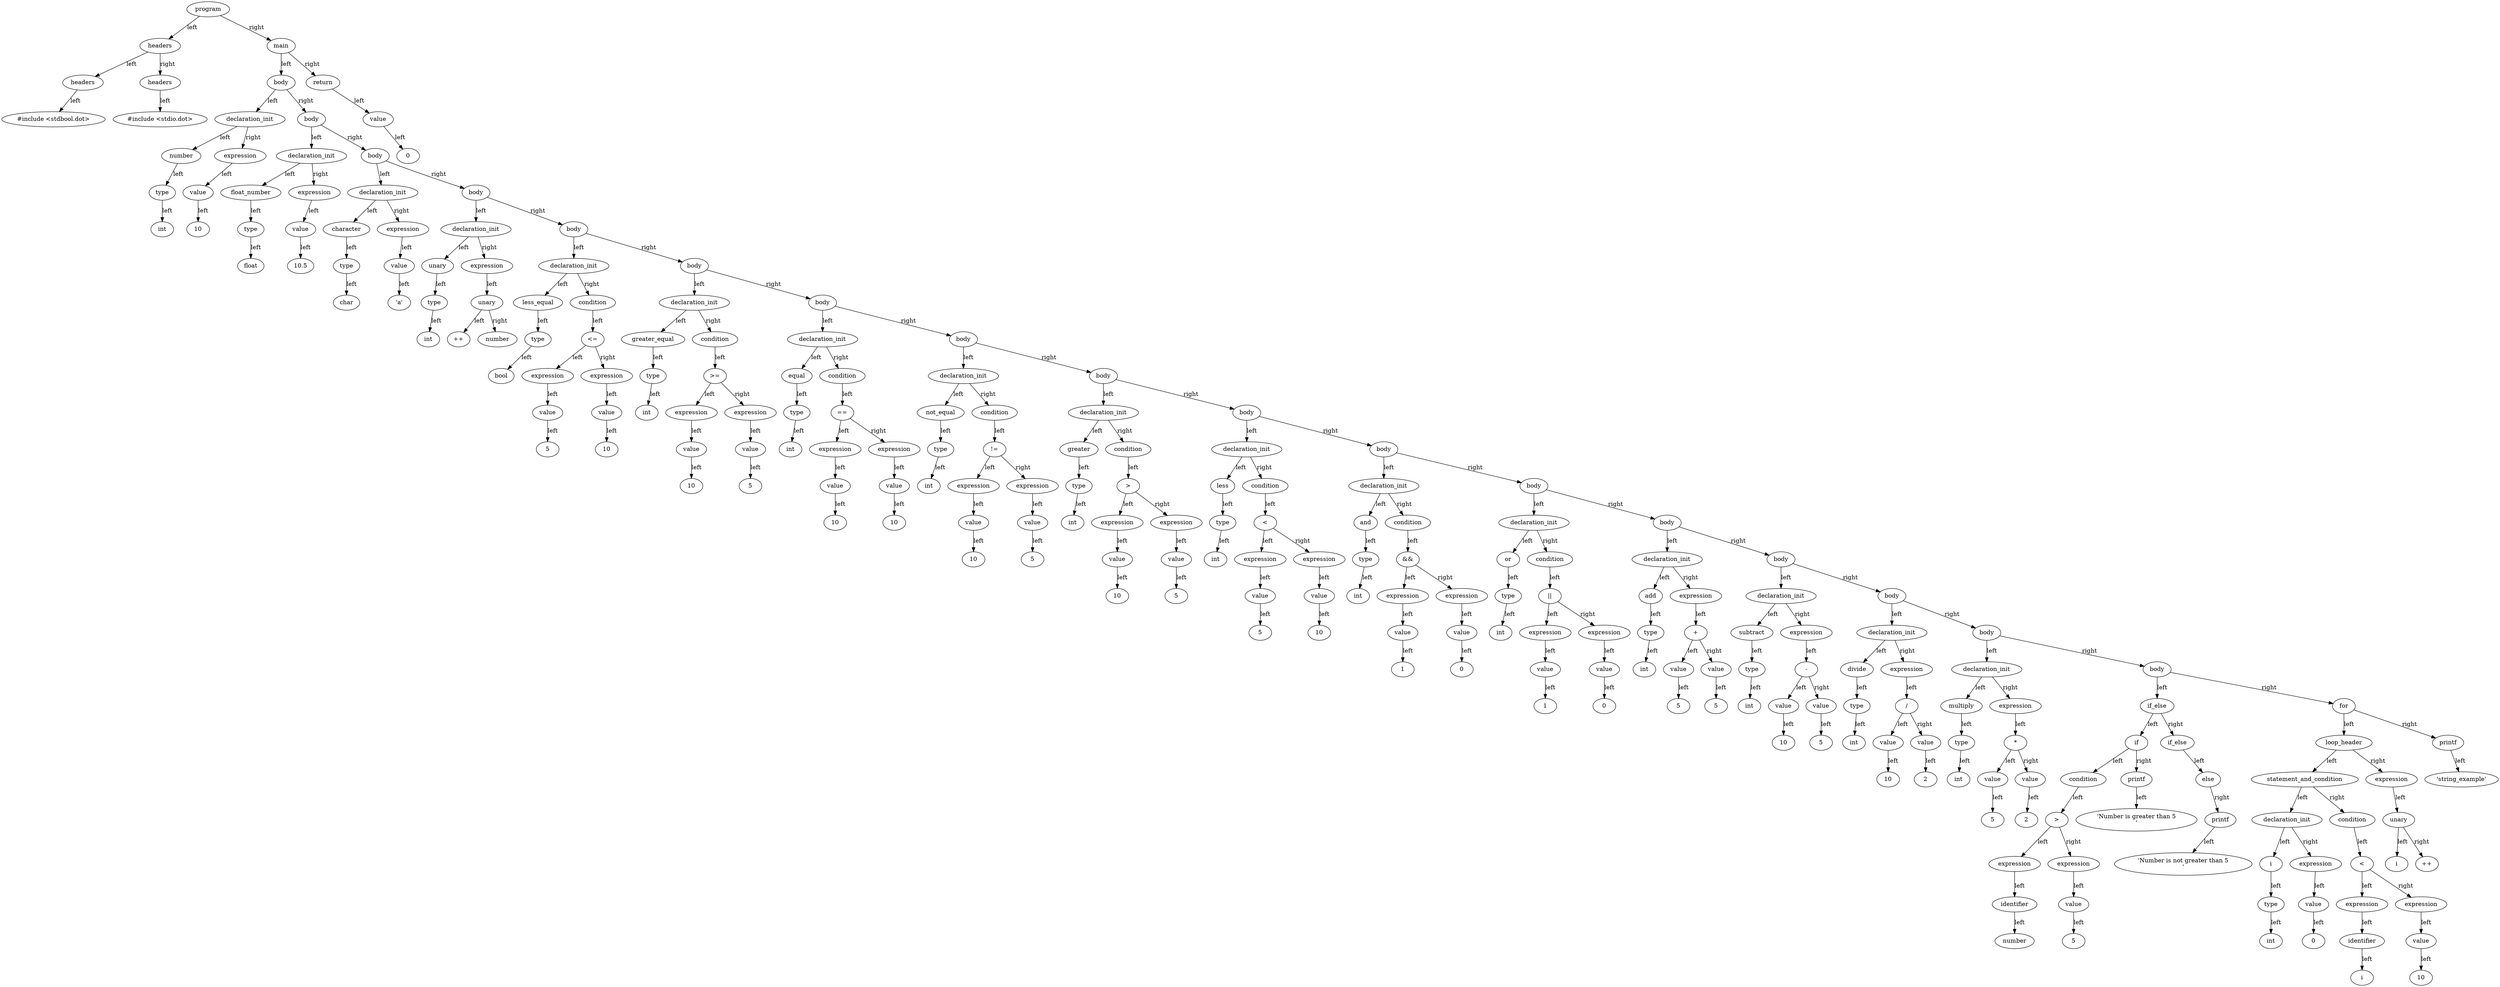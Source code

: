 digraph G {
"0000019F3F6D8E00" [label="program"];
"0000019F3F6D8E00" [label="program"];
"0000019F3F6D8E00" -> "0000019F3F6CE320" [label="left"];
"0000019F3F6CE320" [label="headers"];
"0000019F3F6CE320" [label="headers"];
"0000019F3F6CE320" -> "0000019F3F6CE2E0" [label="left"];
"0000019F3F6CE2E0" [label="headers"];
"0000019F3F6CE2E0" [label="headers"];
"0000019F3F6CE2E0" -> "0000019F3F6CE4A0" [label="left"];
"0000019F3F6CE4A0" [label="#include <stdbool.dot>"];
"0000019F3F6CE4A0" [label="#include <stdbool.dot>"];
"0000019F3F6CE320" -> "0000019F3F6CE3C0" [label="right"];
"0000019F3F6CE3C0" [label="headers"];
"0000019F3F6CE3C0" [label="headers"];
"0000019F3F6CE3C0" -> "0000019F3F6CE460" [label="left"];
"0000019F3F6CE460" [label="#include <stdio.dot>"];
"0000019F3F6CE460" [label="#include <stdio.dot>"];
"0000019F3F6D8E00" -> "0000019F3F6CE340" [label="right"];
"0000019F3F6CE340" [label="main"];
"0000019F3F6CE340" [label="main"];
"0000019F3F6CE340" -> "0000019F3F6D8900" [label="left"];
"0000019F3F6D8900" [label="body"];
"0000019F3F6D8900" [label="body"];
"0000019F3F6D8900" -> "0000019F3F6CE200" [label="left"];
"0000019F3F6CE200" [label="declaration_init"];
"0000019F3F6CE200" [label="declaration_init"];
"0000019F3F6CE200" -> "0000019F3F6CE1E0" [label="left"];
"0000019F3F6CE1E0" [label="number"];
"0000019F3F6CE1E0" [label="number"];
"0000019F3F6CE1E0" -> "0000019F3F6CE120" [label="left"];
"0000019F3F6CE120" [label="type"];
"0000019F3F6CE120" [label="type"];
"0000019F3F6CE120" -> "0000019F3F6CE400" [label="left"];
"0000019F3F6CE400" [label="int"];
"0000019F3F6CE400" [label="int"];
"0000019F3F6CE200" -> "0000019F3F6CE1A0" [label="right"];
"0000019F3F6CE1A0" [label="expression"];
"0000019F3F6CE1A0" [label="expression"];
"0000019F3F6CE1A0" -> "0000019F3F6CE160" [label="left"];
"0000019F3F6CE160" [label="value"];
"0000019F3F6CE160" [label="value"];
"0000019F3F6CE160" -> "0000019F3F6CE140" [label="left"];
"0000019F3F6CE140" [label="10"];
"0000019F3F6CE140" [label="10"];
"0000019F3F6D8900" -> "0000019F3F6D8820" [label="right"];
"0000019F3F6D8820" [label="body"];
"0000019F3F6D8820" [label="body"];
"0000019F3F6D8820" -> "0000019F3F6D5E00" [label="left"];
"0000019F3F6D5E00" [label="declaration_init"];
"0000019F3F6D5E00" [label="declaration_init"];
"0000019F3F6D5E00" -> "0000019F3F6D5940" [label="left"];
"0000019F3F6D5940" [label="float_number"];
"0000019F3F6D5940" [label="float_number"];
"0000019F3F6D5940" -> "0000019F3F6D5B80" [label="left"];
"0000019F3F6D5B80" [label="type"];
"0000019F3F6D5B80" [label="type"];
"0000019F3F6D5B80" -> "0000019F3F6CE280" [label="left"];
"0000019F3F6CE280" [label="float"];
"0000019F3F6CE280" [label="float"];
"0000019F3F6D5E00" -> "0000019F3F6D5DC0" [label="right"];
"0000019F3F6D5DC0" [label="expression"];
"0000019F3F6D5DC0" [label="expression"];
"0000019F3F6D5DC0" -> "0000019F3F6D5BC0" [label="left"];
"0000019F3F6D5BC0" [label="value"];
"0000019F3F6D5BC0" [label="value"];
"0000019F3F6D5BC0" -> "0000019F3F6D5BA0" [label="left"];
"0000019F3F6D5BA0" [label="10.5"];
"0000019F3F6D5BA0" [label="10.5"];
"0000019F3F6D8820" -> "0000019F3F6D8800" [label="right"];
"0000019F3F6D8800" [label="body"];
"0000019F3F6D8800" [label="body"];
"0000019F3F6D8800" -> "0000019F3F6D5D60" [label="left"];
"0000019F3F6D5D60" [label="declaration_init"];
"0000019F3F6D5D60" [label="declaration_init"];
"0000019F3F6D5D60" -> "0000019F3F6D5E80" [label="left"];
"0000019F3F6D5E80" [label="character"];
"0000019F3F6D5E80" [label="character"];
"0000019F3F6D5E80" -> "0000019F3F6D5A80" [label="left"];
"0000019F3F6D5A80" [label="type"];
"0000019F3F6D5A80" [label="type"];
"0000019F3F6D5A80" -> "0000019F3F6D5B40" [label="left"];
"0000019F3F6D5B40" [label="char"];
"0000019F3F6D5B40" [label="char"];
"0000019F3F6D5D60" -> "0000019F3F6D5A60" [label="right"];
"0000019F3F6D5A60" [label="expression"];
"0000019F3F6D5A60" [label="expression"];
"0000019F3F6D5A60" -> "0000019F3F6D5FA0" [label="left"];
"0000019F3F6D5FA0" [label="value"];
"0000019F3F6D5FA0" [label="value"];
"0000019F3F6D5FA0" -> "0000019F3F6D6000" [label="left"];
"0000019F3F6D6000" [label="'a'"];
"0000019F3F6D6000" [label="'a'"];
"0000019F3F6D8800" -> "0000019F3F6D87C0" [label="right"];
"0000019F3F6D87C0" [label="body"];
"0000019F3F6D87C0" [label="body"];
"0000019F3F6D87C0" -> "0000019F3F6D5D00" [label="left"];
"0000019F3F6D5D00" [label="declaration_init"];
"0000019F3F6D5D00" [label="declaration_init"];
"0000019F3F6D5D00" -> "0000019F3F6D59A0" [label="left"];
"0000019F3F6D59A0" [label="unary"];
"0000019F3F6D59A0" [label="unary"];
"0000019F3F6D59A0" -> "0000019F3F6D6020" [label="left"];
"0000019F3F6D6020" [label="type"];
"0000019F3F6D6020" [label="type"];
"0000019F3F6D6020" -> "0000019F3F6D5F60" [label="left"];
"0000019F3F6D5F60" [label="int"];
"0000019F3F6D5F60" [label="int"];
"0000019F3F6D5D00" -> "0000019F3F6D6040" [label="right"];
"0000019F3F6D6040" [label="expression"];
"0000019F3F6D6040" [label="expression"];
"0000019F3F6D6040" -> "0000019F3F6D5E20" [label="left"];
"0000019F3F6D5E20" [label="unary"];
"0000019F3F6D5E20" [label="unary"];
"0000019F3F6D5E20" -> "0000019F3F6D5AC0" [label="left"];
"0000019F3F6D5AC0" [label="++"];
"0000019F3F6D5AC0" [label="++"];
"0000019F3F6D5E20" -> "0000019F3F6D5A40" [label="right"];
"0000019F3F6D5A40" [label="number"];
"0000019F3F6D5A40" [label="number"];
"0000019F3F6D87C0" -> "0000019F3F6D87A0" [label="right"];
"0000019F3F6D87A0" [label="body"];
"0000019F3F6D87A0" [label="body"];
"0000019F3F6D87A0" -> "0000019F3F6D5DA0" [label="left"];
"0000019F3F6D5DA0" [label="declaration_init"];
"0000019F3F6D5DA0" [label="declaration_init"];
"0000019F3F6D5DA0" -> "0000019F3F6D5E40" [label="left"];
"0000019F3F6D5E40" [label="less_equal"];
"0000019F3F6D5E40" [label="less_equal"];
"0000019F3F6D5E40" -> "0000019F3F6D5F40" [label="left"];
"0000019F3F6D5F40" [label="type"];
"0000019F3F6D5F40" [label="type"];
"0000019F3F6D5F40" -> "0000019F3F6D5D20" [label="left"];
"0000019F3F6D5D20" [label="bool"];
"0000019F3F6D5D20" [label="bool"];
"0000019F3F6D5DA0" -> "0000019F3F6D6080" [label="right"];
"0000019F3F6D6080" [label="condition"];
"0000019F3F6D6080" [label="condition"];
"0000019F3F6D6080" -> "0000019F3F6D5BE0" [label="left"];
"0000019F3F6D5BE0" [label="<="];
"0000019F3F6D5BE0" [label="<="];
"0000019F3F6D5BE0" -> "0000019F3F6D5D40" [label="left"];
"0000019F3F6D5D40" [label="expression"];
"0000019F3F6D5D40" [label="expression"];
"0000019F3F6D5D40" -> "0000019F3F6D5EA0" [label="left"];
"0000019F3F6D5EA0" [label="value"];
"0000019F3F6D5EA0" [label="value"];
"0000019F3F6D5EA0" -> "0000019F3F6D5B60" [label="left"];
"0000019F3F6D5B60" [label="5"];
"0000019F3F6D5B60" [label="5"];
"0000019F3F6D5BE0" -> "0000019F3F6D5D80" [label="right"];
"0000019F3F6D5D80" [label="expression"];
"0000019F3F6D5D80" [label="expression"];
"0000019F3F6D5D80" -> "0000019F3F6D59E0" [label="left"];
"0000019F3F6D59E0" [label="value"];
"0000019F3F6D59E0" [label="value"];
"0000019F3F6D59E0" -> "0000019F3F6D5C60" [label="left"];
"0000019F3F6D5C60" [label="10"];
"0000019F3F6D5C60" [label="10"];
"0000019F3F6D87A0" -> "0000019F3F6D86C0" [label="right"];
"0000019F3F6D86C0" [label="body"];
"0000019F3F6D86C0" [label="body"];
"0000019F3F6D86C0" -> "0000019F3F6D67A0" [label="left"];
"0000019F3F6D67A0" [label="declaration_init"];
"0000019F3F6D67A0" [label="declaration_init"];
"0000019F3F6D67A0" -> "0000019F3F6D6A00" [label="left"];
"0000019F3F6D6A00" [label="greater_equal"];
"0000019F3F6D6A00" [label="greater_equal"];
"0000019F3F6D6A00" -> "0000019F3F6D5F00" [label="left"];
"0000019F3F6D5F00" [label="type"];
"0000019F3F6D5F00" [label="type"];
"0000019F3F6D5F00" -> "0000019F3F6D60A0" [label="left"];
"0000019F3F6D60A0" [label="int"];
"0000019F3F6D60A0" [label="int"];
"0000019F3F6D67A0" -> "0000019F3F6D68A0" [label="right"];
"0000019F3F6D68A0" [label="condition"];
"0000019F3F6D68A0" [label="condition"];
"0000019F3F6D68A0" -> "0000019F3F6D6740" [label="left"];
"0000019F3F6D6740" [label=">="];
"0000019F3F6D6740" [label=">="];
"0000019F3F6D6740" -> "0000019F3F6D5A00" [label="left"];
"0000019F3F6D5A00" [label="expression"];
"0000019F3F6D5A00" [label="expression"];
"0000019F3F6D5A00" -> "0000019F3F6D5C80" [label="left"];
"0000019F3F6D5C80" [label="value"];
"0000019F3F6D5C80" [label="value"];
"0000019F3F6D5C80" -> "0000019F3F6D5980" [label="left"];
"0000019F3F6D5980" [label="10"];
"0000019F3F6D5980" [label="10"];
"0000019F3F6D6740" -> "0000019F3F6D6900" [label="right"];
"0000019F3F6D6900" [label="expression"];
"0000019F3F6D6900" [label="expression"];
"0000019F3F6D6900" -> "0000019F3F6D5A20" [label="left"];
"0000019F3F6D5A20" [label="value"];
"0000019F3F6D5A20" [label="value"];
"0000019F3F6D5A20" -> "0000019F3F6D5CC0" [label="left"];
"0000019F3F6D5CC0" [label="5"];
"0000019F3F6D5CC0" [label="5"];
"0000019F3F6D86C0" -> "0000019F3F6D86A0" [label="right"];
"0000019F3F6D86A0" [label="body"];
"0000019F3F6D86A0" [label="body"];
"0000019F3F6D86A0" -> "0000019F3F6D6940" [label="left"];
"0000019F3F6D6940" [label="declaration_init"];
"0000019F3F6D6940" [label="declaration_init"];
"0000019F3F6D6940" -> "0000019F3F6D6A60" [label="left"];
"0000019F3F6D6A60" [label="equal"];
"0000019F3F6D6A60" [label="equal"];
"0000019F3F6D6A60" -> "0000019F3F6D6760" [label="left"];
"0000019F3F6D6760" [label="type"];
"0000019F3F6D6760" [label="type"];
"0000019F3F6D6760" -> "0000019F3F6D69C0" [label="left"];
"0000019F3F6D69C0" [label="int"];
"0000019F3F6D69C0" [label="int"];
"0000019F3F6D6940" -> "0000019F3F6D6640" [label="right"];
"0000019F3F6D6640" [label="condition"];
"0000019F3F6D6640" [label="condition"];
"0000019F3F6D6640" -> "0000019F3F6D6B80" [label="left"];
"0000019F3F6D6B80" [label="=="];
"0000019F3F6D6B80" [label="=="];
"0000019F3F6D6B80" -> "0000019F3F6D6680" [label="left"];
"0000019F3F6D6680" [label="expression"];
"0000019F3F6D6680" [label="expression"];
"0000019F3F6D6680" -> "0000019F3F6D6AE0" [label="left"];
"0000019F3F6D6AE0" [label="value"];
"0000019F3F6D6AE0" [label="value"];
"0000019F3F6D6AE0" -> "0000019F3F6D6920" [label="left"];
"0000019F3F6D6920" [label="10"];
"0000019F3F6D6920" [label="10"];
"0000019F3F6D6B80" -> "0000019F3F6D6BE0" [label="right"];
"0000019F3F6D6BE0" [label="expression"];
"0000019F3F6D6BE0" [label="expression"];
"0000019F3F6D6BE0" -> "0000019F3F6D6660" [label="left"];
"0000019F3F6D6660" [label="value"];
"0000019F3F6D6660" [label="value"];
"0000019F3F6D6660" -> "0000019F3F6D6700" [label="left"];
"0000019F3F6D6700" [label="10"];
"0000019F3F6D6700" [label="10"];
"0000019F3F6D86A0" -> "0000019F3F6D8680" [label="right"];
"0000019F3F6D8680" [label="body"];
"0000019F3F6D8680" [label="body"];
"0000019F3F6D8680" -> "0000019F3F6D6540" [label="left"];
"0000019F3F6D6540" [label="declaration_init"];
"0000019F3F6D6540" [label="declaration_init"];
"0000019F3F6D6540" -> "0000019F3F6D6980" [label="left"];
"0000019F3F6D6980" [label="not_equal"];
"0000019F3F6D6980" [label="not_equal"];
"0000019F3F6D6980" -> "0000019F3F6D6C00" [label="left"];
"0000019F3F6D6C00" [label="type"];
"0000019F3F6D6C00" [label="type"];
"0000019F3F6D6C00" -> "0000019F3F6D6B40" [label="left"];
"0000019F3F6D6B40" [label="int"];
"0000019F3F6D6B40" [label="int"];
"0000019F3F6D6540" -> "0000019F3F6D66E0" [label="right"];
"0000019F3F6D66E0" [label="condition"];
"0000019F3F6D66E0" [label="condition"];
"0000019F3F6D66E0" -> "0000019F3F6D6860" [label="left"];
"0000019F3F6D6860" [label="!="];
"0000019F3F6D6860" [label="!="];
"0000019F3F6D6860" -> "0000019F3F6D69E0" [label="left"];
"0000019F3F6D69E0" [label="expression"];
"0000019F3F6D69E0" [label="expression"];
"0000019F3F6D69E0" -> "0000019F3F6D66C0" [label="left"];
"0000019F3F6D66C0" [label="value"];
"0000019F3F6D66C0" [label="value"];
"0000019F3F6D66C0" -> "0000019F3F6D6620" [label="left"];
"0000019F3F6D6620" [label="10"];
"0000019F3F6D6620" [label="10"];
"0000019F3F6D6860" -> "0000019F3F6D68C0" [label="right"];
"0000019F3F6D68C0" [label="expression"];
"0000019F3F6D68C0" [label="expression"];
"0000019F3F6D68C0" -> "0000019F3F6D6580" [label="left"];
"0000019F3F6D6580" [label="value"];
"0000019F3F6D6580" [label="value"];
"0000019F3F6D6580" -> "0000019F3F6D6B60" [label="left"];
"0000019F3F6D6B60" [label="5"];
"0000019F3F6D6B60" [label="5"];
"0000019F3F6D8680" -> "0000019F3F6D8180" [label="right"];
"0000019F3F6D8180" [label="body"];
"0000019F3F6D8180" [label="body"];
"0000019F3F6D8180" -> "0000019F3F6D7110" [label="left"];
"0000019F3F6D7110" [label="declaration_init"];
"0000019F3F6D7110" [label="declaration_init"];
"0000019F3F6D7110" -> "0000019F3F6D69A0" [label="left"];
"0000019F3F6D69A0" [label="greater"];
"0000019F3F6D69A0" [label="greater"];
"0000019F3F6D69A0" -> "0000019F3F6D6720" [label="left"];
"0000019F3F6D6720" [label="type"];
"0000019F3F6D6720" [label="type"];
"0000019F3F6D6720" -> "0000019F3F6D6C20" [label="left"];
"0000019F3F6D6C20" [label="int"];
"0000019F3F6D6C20" [label="int"];
"0000019F3F6D7110" -> "0000019F3F6D6840" [label="right"];
"0000019F3F6D6840" [label="condition"];
"0000019F3F6D6840" [label="condition"];
"0000019F3F6D6840" -> "0000019F3F6D6B20" [label="left"];
"0000019F3F6D6B20" [label=">"];
"0000019F3F6D6B20" [label=">"];
"0000019F3F6D6B20" -> "0000019F3F6D6800" [label="left"];
"0000019F3F6D6800" [label="expression"];
"0000019F3F6D6800" [label="expression"];
"0000019F3F6D6800" -> "0000019F3F6D6AC0" [label="left"];
"0000019F3F6D6AC0" [label="value"];
"0000019F3F6D6AC0" [label="value"];
"0000019F3F6D6AC0" -> "0000019F3F6D6780" [label="left"];
"0000019F3F6D6780" [label="10"];
"0000019F3F6D6780" [label="10"];
"0000019F3F6D6B20" -> "0000019F3F6D6AA0" [label="right"];
"0000019F3F6D6AA0" [label="expression"];
"0000019F3F6D6AA0" [label="expression"];
"0000019F3F6D6AA0" -> "0000019F3F6D6CC0" [label="left"];
"0000019F3F6D6CC0" [label="value"];
"0000019F3F6D6CC0" [label="value"];
"0000019F3F6D6CC0" -> "0000019F3F6D6820" [label="left"];
"0000019F3F6D6820" [label="5"];
"0000019F3F6D6820" [label="5"];
"0000019F3F6D8180" -> "0000019F3F6D8640" [label="right"];
"0000019F3F6D8640" [label="body"];
"0000019F3F6D8640" [label="body"];
"0000019F3F6D8640" -> "0000019F3F6D7070" [label="left"];
"0000019F3F6D7070" [label="declaration_init"];
"0000019F3F6D7070" [label="declaration_init"];
"0000019F3F6D7070" -> "0000019F3F6D6E90" [label="left"];
"0000019F3F6D6E90" [label="less"];
"0000019F3F6D6E90" [label="less"];
"0000019F3F6D6E90" -> "0000019F3F6D6E70" [label="left"];
"0000019F3F6D6E70" [label="type"];
"0000019F3F6D6E70" [label="type"];
"0000019F3F6D6E70" -> "0000019F3F6D7430" [label="left"];
"0000019F3F6D7430" [label="int"];
"0000019F3F6D7430" [label="int"];
"0000019F3F6D7070" -> "0000019F3F6D7450" [label="right"];
"0000019F3F6D7450" [label="condition"];
"0000019F3F6D7450" [label="condition"];
"0000019F3F6D7450" -> "0000019F3F6D7010" [label="left"];
"0000019F3F6D7010" [label="<"];
"0000019F3F6D7010" [label="<"];
"0000019F3F6D7010" -> "0000019F3F6D7290" [label="left"];
"0000019F3F6D7290" [label="expression"];
"0000019F3F6D7290" [label="expression"];
"0000019F3F6D7290" -> "0000019F3F6D7410" [label="left"];
"0000019F3F6D7410" [label="value"];
"0000019F3F6D7410" [label="value"];
"0000019F3F6D7410" -> "0000019F3F6D70F0" [label="left"];
"0000019F3F6D70F0" [label="5"];
"0000019F3F6D70F0" [label="5"];
"0000019F3F6D7010" -> "0000019F3F6D72D0" [label="right"];
"0000019F3F6D72D0" [label="expression"];
"0000019F3F6D72D0" [label="expression"];
"0000019F3F6D72D0" -> "0000019F3F6D72B0" [label="left"];
"0000019F3F6D72B0" [label="value"];
"0000019F3F6D72B0" [label="value"];
"0000019F3F6D72B0" -> "0000019F3F6D6FF0" [label="left"];
"0000019F3F6D6FF0" [label="10"];
"0000019F3F6D6FF0" [label="10"];
"0000019F3F6D8640" -> "0000019F3F6D8620" [label="right"];
"0000019F3F6D8620" [label="body"];
"0000019F3F6D8620" [label="body"];
"0000019F3F6D8620" -> "0000019F3F6D7090" [label="left"];
"0000019F3F6D7090" [label="declaration_init"];
"0000019F3F6D7090" [label="declaration_init"];
"0000019F3F6D7090" -> "0000019F3F6D7210" [label="left"];
"0000019F3F6D7210" [label="and"];
"0000019F3F6D7210" [label="and"];
"0000019F3F6D7210" -> "0000019F3F6D6EB0" [label="left"];
"0000019F3F6D6EB0" [label="type"];
"0000019F3F6D6EB0" [label="type"];
"0000019F3F6D6EB0" -> "0000019F3F6D6E30" [label="left"];
"0000019F3F6D6E30" [label="int"];
"0000019F3F6D6E30" [label="int"];
"0000019F3F6D7090" -> "0000019F3F6D7350" [label="right"];
"0000019F3F6D7350" [label="condition"];
"0000019F3F6D7350" [label="condition"];
"0000019F3F6D7350" -> "0000019F3F6D7030" [label="left"];
"0000019F3F6D7030" [label="&&"];
"0000019F3F6D7030" [label="&&"];
"0000019F3F6D7030" -> "0000019F3F6D7310" [label="left"];
"0000019F3F6D7310" [label="expression"];
"0000019F3F6D7310" [label="expression"];
"0000019F3F6D7310" -> "0000019F3F6D6DB0" [label="left"];
"0000019F3F6D6DB0" [label="value"];
"0000019F3F6D6DB0" [label="value"];
"0000019F3F6D6DB0" -> "0000019F3F6D6E50" [label="left"];
"0000019F3F6D6E50" [label="1"];
"0000019F3F6D6E50" [label="1"];
"0000019F3F6D7030" -> "0000019F3F6D6DD0" [label="right"];
"0000019F3F6D6DD0" [label="expression"];
"0000019F3F6D6DD0" [label="expression"];
"0000019F3F6D6DD0" -> "0000019F3F6D6F10" [label="left"];
"0000019F3F6D6F10" [label="value"];
"0000019F3F6D6F10" [label="value"];
"0000019F3F6D6F10" -> "0000019F3F6D74B0" [label="left"];
"0000019F3F6D74B0" [label="0"];
"0000019F3F6D74B0" [label="0"];
"0000019F3F6D8620" -> "0000019F3F6D85C0" [label="right"];
"0000019F3F6D85C0" [label="body"];
"0000019F3F6D85C0" [label="body"];
"0000019F3F6D85C0" -> "0000019F3F6D6F70" [label="left"];
"0000019F3F6D6F70" [label="declaration_init"];
"0000019F3F6D6F70" [label="declaration_init"];
"0000019F3F6D6F70" -> "0000019F3F6D70D0" [label="left"];
"0000019F3F6D70D0" [label="or"];
"0000019F3F6D70D0" [label="or"];
"0000019F3F6D70D0" -> "0000019F3F6D6D50" [label="left"];
"0000019F3F6D6D50" [label="type"];
"0000019F3F6D6D50" [label="type"];
"0000019F3F6D6D50" -> "0000019F3F6D7190" [label="left"];
"0000019F3F6D7190" [label="int"];
"0000019F3F6D7190" [label="int"];
"0000019F3F6D6F70" -> "0000019F3F6D7050" [label="right"];
"0000019F3F6D7050" [label="condition"];
"0000019F3F6D7050" [label="condition"];
"0000019F3F6D7050" -> "0000019F3F6D6F50" [label="left"];
"0000019F3F6D6F50" [label="||"];
"0000019F3F6D6F50" [label="||"];
"0000019F3F6D6F50" -> "0000019F3F6D7270" [label="left"];
"0000019F3F6D7270" [label="expression"];
"0000019F3F6D7270" [label="expression"];
"0000019F3F6D7270" -> "0000019F3F6D7150" [label="left"];
"0000019F3F6D7150" [label="value"];
"0000019F3F6D7150" [label="value"];
"0000019F3F6D7150" -> "0000019F3F6D6F30" [label="left"];
"0000019F3F6D6F30" [label="1"];
"0000019F3F6D6F30" [label="1"];
"0000019F3F6D6F50" -> "0000019F3F6D6EF0" [label="right"];
"0000019F3F6D6EF0" [label="expression"];
"0000019F3F6D6EF0" [label="expression"];
"0000019F3F6D6EF0" -> "0000019F3F6D6DF0" [label="left"];
"0000019F3F6D6DF0" [label="value"];
"0000019F3F6D6DF0" [label="value"];
"0000019F3F6D6DF0" -> "0000019F3F6D7170" [label="left"];
"0000019F3F6D7170" [label="0"];
"0000019F3F6D7170" [label="0"];
"0000019F3F6D85C0" -> "0000019F3F6D85A0" [label="right"];
"0000019F3F6D85A0" [label="body"];
"0000019F3F6D85A0" [label="body"];
"0000019F3F6D85A0" -> "0000019F3F6D7B50" [label="left"];
"0000019F3F6D7B50" [label="declaration_init"];
"0000019F3F6D7B50" [label="declaration_init"];
"0000019F3F6D7B50" -> "0000019F3F6D7FB0" [label="left"];
"0000019F3F6D7FB0" [label="add"];
"0000019F3F6D7FB0" [label="add"];
"0000019F3F6D7FB0" -> "0000019F3F6D73F0" [label="left"];
"0000019F3F6D73F0" [label="type"];
"0000019F3F6D73F0" [label="type"];
"0000019F3F6D73F0" -> "0000019F3F6D6E10" [label="left"];
"0000019F3F6D6E10" [label="int"];
"0000019F3F6D6E10" [label="int"];
"0000019F3F6D7B50" -> "0000019F3F6D7DD0" [label="right"];
"0000019F3F6D7DD0" [label="expression"];
"0000019F3F6D7DD0" [label="expression"];
"0000019F3F6D7DD0" -> "0000019F3F6D73D0" [label="left"];
"0000019F3F6D73D0" [label="+"];
"0000019F3F6D73D0" [label="+"];
"0000019F3F6D73D0" -> "0000019F3F6D71D0" [label="left"];
"0000019F3F6D71D0" [label="value"];
"0000019F3F6D71D0" [label="value"];
"0000019F3F6D71D0" -> "0000019F3F6D6FB0" [label="left"];
"0000019F3F6D6FB0" [label="5"];
"0000019F3F6D6FB0" [label="5"];
"0000019F3F6D73D0" -> "0000019F3F6D73B0" [label="right"];
"0000019F3F6D73B0" [label="value"];
"0000019F3F6D73B0" [label="value"];
"0000019F3F6D73B0" -> "0000019F3F6D71F0" [label="left"];
"0000019F3F6D71F0" [label="5"];
"0000019F3F6D71F0" [label="5"];
"0000019F3F6D85A0" -> "0000019F3F6D8580" [label="right"];
"0000019F3F6D8580" [label="body"];
"0000019F3F6D8580" [label="body"];
"0000019F3F6D8580" -> "0000019F3F6D7F30" [label="left"];
"0000019F3F6D7F30" [label="declaration_init"];
"0000019F3F6D7F30" [label="declaration_init"];
"0000019F3F6D7F30" -> "0000019F3F6D80B0" [label="left"];
"0000019F3F6D80B0" [label="subtract"];
"0000019F3F6D80B0" [label="subtract"];
"0000019F3F6D80B0" -> "0000019F3F6D7C90" [label="left"];
"0000019F3F6D7C90" [label="type"];
"0000019F3F6D7C90" [label="type"];
"0000019F3F6D7C90" -> "0000019F3F6D7E90" [label="left"];
"0000019F3F6D7E90" [label="int"];
"0000019F3F6D7E90" [label="int"];
"0000019F3F6D7F30" -> "0000019F3F6D7D50" [label="right"];
"0000019F3F6D7D50" [label="expression"];
"0000019F3F6D7D50" [label="expression"];
"0000019F3F6D7D50" -> "0000019F3F6D7AF0" [label="left"];
"0000019F3F6D7AF0" [label="-"];
"0000019F3F6D7AF0" [label="-"];
"0000019F3F6D7AF0" -> "0000019F3F6D8030" [label="left"];
"0000019F3F6D8030" [label="value"];
"0000019F3F6D8030" [label="value"];
"0000019F3F6D8030" -> "0000019F3F6D8010" [label="left"];
"0000019F3F6D8010" [label="10"];
"0000019F3F6D8010" [label="10"];
"0000019F3F6D7AF0" -> "0000019F3F6D8050" [label="right"];
"0000019F3F6D8050" [label="value"];
"0000019F3F6D8050" [label="value"];
"0000019F3F6D8050" -> "0000019F3F6D7E30" [label="left"];
"0000019F3F6D7E30" [label="5"];
"0000019F3F6D7E30" [label="5"];
"0000019F3F6D8580" -> "0000019F3F6D84A0" [label="right"];
"0000019F3F6D84A0" [label="body"];
"0000019F3F6D84A0" [label="body"];
"0000019F3F6D84A0" -> "0000019F3F6D7D90" [label="left"];
"0000019F3F6D7D90" [label="declaration_init"];
"0000019F3F6D7D90" [label="declaration_init"];
"0000019F3F6D7D90" -> "0000019F3F6D8070" [label="left"];
"0000019F3F6D8070" [label="divide"];
"0000019F3F6D8070" [label="divide"];
"0000019F3F6D8070" -> "0000019F3F6D7D10" [label="left"];
"0000019F3F6D7D10" [label="type"];
"0000019F3F6D7D10" [label="type"];
"0000019F3F6D7D10" -> "0000019F3F6D7AD0" [label="left"];
"0000019F3F6D7AD0" [label="int"];
"0000019F3F6D7AD0" [label="int"];
"0000019F3F6D7D90" -> "0000019F3F6D7CD0" [label="right"];
"0000019F3F6D7CD0" [label="expression"];
"0000019F3F6D7CD0" [label="expression"];
"0000019F3F6D7CD0" -> "0000019F3F6D80F0" [label="left"];
"0000019F3F6D80F0" [label="/"];
"0000019F3F6D80F0" [label="/"];
"0000019F3F6D80F0" -> "0000019F3F6D7D30" [label="left"];
"0000019F3F6D7D30" [label="value"];
"0000019F3F6D7D30" [label="value"];
"0000019F3F6D7D30" -> "0000019F3F6D7F50" [label="left"];
"0000019F3F6D7F50" [label="10"];
"0000019F3F6D7F50" [label="10"];
"0000019F3F6D80F0" -> "0000019F3F6D7EF0" [label="right"];
"0000019F3F6D7EF0" [label="value"];
"0000019F3F6D7EF0" [label="value"];
"0000019F3F6D7EF0" -> "0000019F3F6D8090" [label="left"];
"0000019F3F6D8090" [label="2"];
"0000019F3F6D8090" [label="2"];
"0000019F3F6D84A0" -> "0000019F3F6D8480" [label="right"];
"0000019F3F6D8480" [label="body"];
"0000019F3F6D8480" [label="body"];
"0000019F3F6D8480" -> "0000019F3F6D7A90" [label="left"];
"0000019F3F6D7A90" [label="declaration_init"];
"0000019F3F6D7A90" [label="declaration_init"];
"0000019F3F6D7A90" -> "0000019F3F6D7CB0" [label="left"];
"0000019F3F6D7CB0" [label="multiply"];
"0000019F3F6D7CB0" [label="multiply"];
"0000019F3F6D7CB0" -> "0000019F3F6D7A50" [label="left"];
"0000019F3F6D7A50" [label="type"];
"0000019F3F6D7A50" [label="type"];
"0000019F3F6D7A50" -> "0000019F3F6D7F10" [label="left"];
"0000019F3F6D7F10" [label="int"];
"0000019F3F6D7F10" [label="int"];
"0000019F3F6D7A90" -> "0000019F3F6D7E10" [label="right"];
"0000019F3F6D7E10" [label="expression"];
"0000019F3F6D7E10" [label="expression"];
"0000019F3F6D7E10" -> "0000019F3F6D79F0" [label="left"];
"0000019F3F6D79F0" [label="*"];
"0000019F3F6D79F0" [label="*"];
"0000019F3F6D79F0" -> "0000019F3F6D7DF0" [label="left"];
"0000019F3F6D7DF0" [label="value"];
"0000019F3F6D7DF0" [label="value"];
"0000019F3F6D7DF0" -> "0000019F3F6D7C70" [label="left"];
"0000019F3F6D7C70" [label="5"];
"0000019F3F6D7C70" [label="5"];
"0000019F3F6D79F0" -> "0000019F3F6D7FD0" [label="right"];
"0000019F3F6D7FD0" [label="value"];
"0000019F3F6D7FD0" [label="value"];
"0000019F3F6D7FD0" -> "0000019F3F6D7F90" [label="left"];
"0000019F3F6D7F90" [label="2"];
"0000019F3F6D7F90" [label="2"];
"0000019F3F6D8480" -> "0000019F3F6D8500" [label="right"];
"0000019F3F6D8500" [label="body"];
"0000019F3F6D8500" [label="body"];
"0000019F3F6D8500" -> "0000019F3F6D87E0" [label="left"];
"0000019F3F6D87E0" [label="if_else"];
"0000019F3F6D87E0" [label="if_else"];
"0000019F3F6D87E0" -> "0000019F3F6D8380" [label="left"];
"0000019F3F6D8380" [label="if"];
"0000019F3F6D8380" [label="if"];
"0000019F3F6D8380" -> "0000019F3F6D7C10" [label="left"];
"0000019F3F6D7C10" [label="condition"];
"0000019F3F6D7C10" [label="condition"];
"0000019F3F6D7C10" -> "0000019F3F6D7BF0" [label="left"];
"0000019F3F6D7BF0" [label=">"];
"0000019F3F6D7BF0" [label=">"];
"0000019F3F6D7BF0" -> "0000019F3F6D7AB0" [label="left"];
"0000019F3F6D7AB0" [label="expression"];
"0000019F3F6D7AB0" [label="expression"];
"0000019F3F6D7AB0" -> "0000019F3F6D79B0" [label="left"];
"0000019F3F6D79B0" [label="identifier"];
"0000019F3F6D79B0" [label="identifier"];
"0000019F3F6D79B0" -> "0000019F3F6D7A30" [label="left"];
"0000019F3F6D7A30" [label="number"];
"0000019F3F6D7A30" [label="number"];
"0000019F3F6D7BF0" -> "0000019F3F6D7BB0" [label="right"];
"0000019F3F6D7BB0" [label="expression"];
"0000019F3F6D7BB0" [label="expression"];
"0000019F3F6D7BB0" -> "0000019F3F6D7B90" [label="left"];
"0000019F3F6D7B90" [label="value"];
"0000019F3F6D7B90" [label="value"];
"0000019F3F6D7B90" -> "0000019F3F6D7B70" [label="left"];
"0000019F3F6D7B70" [label="5"];
"0000019F3F6D7B70" [label="5"];
"0000019F3F6D8380" -> "0000019F3F6D84C0" [label="right"];
"0000019F3F6D84C0" [label="printf"];
"0000019F3F6D84C0" [label="printf"];
"0000019F3F6D84C0" -> "0000019F3F6D8200" [label="left"];
"0000019F3F6D8200" [label="'Number is greater than 5\n'"];
"0000019F3F6D8200" [label="'Number is greater than 5\n'"];
"0000019F3F6D87E0" -> "0000019F3F6D8840" [label="right"];
"0000019F3F6D8840" [label="if_else"];
"0000019F3F6D8840" [label="if_else"];
"0000019F3F6D8840" -> "0000019F3F6D86E0" [label="left"];
"0000019F3F6D86E0" [label="else"];
"0000019F3F6D86E0" [label="else"];
"0000019F3F6D86E0" -> "0000019F3F6D88A0" [label="right"];
"0000019F3F6D88A0" [label="printf"];
"0000019F3F6D88A0" [label="printf"];
"0000019F3F6D88A0" -> "0000019F3F6D8700" [label="left"];
"0000019F3F6D8700" [label="'Number is not greater than 5\n'"];
"0000019F3F6D8700" [label="'Number is not greater than 5\n'"];
"0000019F3F6D8500" -> "0000019F3F6D84E0" [label="right"];
"0000019F3F6D84E0" [label="for"];
"0000019F3F6D84E0" [label="for"];
"0000019F3F6D84E0" -> "0000019F3F6D88E0" [label="left"];
"0000019F3F6D88E0" [label="loop_header"];
"0000019F3F6D88E0" [label="loop_header"];
"0000019F3F6D88E0" -> "0000019F3F6D8520" [label="left"];
"0000019F3F6D8520" [label="statement_and_condition"];
"0000019F3F6D8520" [label="statement_and_condition"];
"0000019F3F6D8520" -> "0000019F3F6D8400" [label="left"];
"0000019F3F6D8400" [label="declaration_init"];
"0000019F3F6D8400" [label="declaration_init"];
"0000019F3F6D8400" -> "0000019F3F6D81E0" [label="left"];
"0000019F3F6D81E0" [label="i"];
"0000019F3F6D81E0" [label="i"];
"0000019F3F6D81E0" -> "0000019F3F6D8720" [label="left"];
"0000019F3F6D8720" [label="type"];
"0000019F3F6D8720" [label="type"];
"0000019F3F6D8720" -> "0000019F3F6D82A0" [label="left"];
"0000019F3F6D82A0" [label="int"];
"0000019F3F6D82A0" [label="int"];
"0000019F3F6D8400" -> "0000019F3F6D8660" [label="right"];
"0000019F3F6D8660" [label="expression"];
"0000019F3F6D8660" [label="expression"];
"0000019F3F6D8660" -> "0000019F3F6D8540" [label="left"];
"0000019F3F6D8540" [label="value"];
"0000019F3F6D8540" [label="value"];
"0000019F3F6D8540" -> "0000019F3F6D88C0" [label="left"];
"0000019F3F6D88C0" [label="0"];
"0000019F3F6D88C0" [label="0"];
"0000019F3F6D8520" -> "0000019F3F6D8360" [label="right"];
"0000019F3F6D8360" [label="condition"];
"0000019F3F6D8360" [label="condition"];
"0000019F3F6D8360" -> "0000019F3F6D8320" [label="left"];
"0000019F3F6D8320" [label="<"];
"0000019F3F6D8320" [label="<"];
"0000019F3F6D8320" -> "0000019F3F6D8460" [label="left"];
"0000019F3F6D8460" [label="expression"];
"0000019F3F6D8460" [label="expression"];
"0000019F3F6D8460" -> "0000019F3F6D8280" [label="left"];
"0000019F3F6D8280" [label="identifier"];
"0000019F3F6D8280" [label="identifier"];
"0000019F3F6D8280" -> "0000019F3F6D8560" [label="left"];
"0000019F3F6D8560" [label="i"];
"0000019F3F6D8560" [label="i"];
"0000019F3F6D8320" -> "0000019F3F6D8240" [label="right"];
"0000019F3F6D8240" [label="expression"];
"0000019F3F6D8240" [label="expression"];
"0000019F3F6D8240" -> "0000019F3F6D8860" [label="left"];
"0000019F3F6D8860" [label="value"];
"0000019F3F6D8860" [label="value"];
"0000019F3F6D8860" -> "0000019F3F6D8300" [label="left"];
"0000019F3F6D8300" [label="10"];
"0000019F3F6D8300" [label="10"];
"0000019F3F6D88E0" -> "0000019F3F6D8600" [label="right"];
"0000019F3F6D8600" [label="expression"];
"0000019F3F6D8600" [label="expression"];
"0000019F3F6D8600" -> "0000019F3F6D83C0" [label="left"];
"0000019F3F6D83C0" [label="unary"];
"0000019F3F6D83C0" [label="unary"];
"0000019F3F6D83C0" -> "0000019F3F6D83A0" [label="left"];
"0000019F3F6D83A0" [label="i"];
"0000019F3F6D83A0" [label="i"];
"0000019F3F6D83C0" -> "0000019F3F6D83E0" [label="right"];
"0000019F3F6D83E0" [label="++"];
"0000019F3F6D83E0" [label="++"];
"0000019F3F6D84E0" -> "0000019F3F6D8780" [label="right"];
"0000019F3F6D8780" [label="printf"];
"0000019F3F6D8780" [label="printf"];
"0000019F3F6D8780" -> "0000019F3F6D85E0" [label="left"];
"0000019F3F6D85E0" [label="'string_example'"];
"0000019F3F6D85E0" [label="'string_example'"];
"0000019F3F6CE340" -> "0000019F3F6D8EE0" [label="right"];
"0000019F3F6D8EE0" [label="return"];
"0000019F3F6D8EE0" [label="return"];
"0000019F3F6D8EE0" -> "0000019F3F6D9060" [label="left"];
"0000019F3F6D9060" [label="value"];
"0000019F3F6D9060" [label="value"];
"0000019F3F6D9060" -> "0000019F3F6D81A0" [label="left"];
"0000019F3F6D81A0" [label="0"];
"0000019F3F6D81A0" [label="0"];
}
